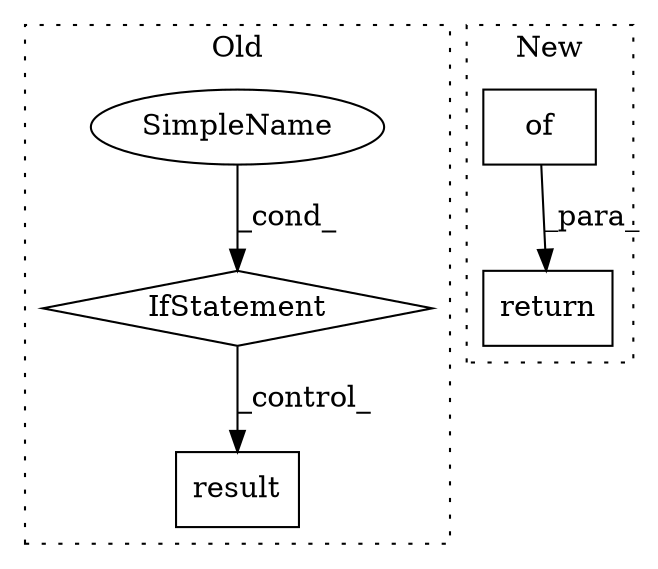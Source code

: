 digraph G {
subgraph cluster0 {
1 [label="result" a="32" s="16620" l="8" shape="box"];
3 [label="IfStatement" a="25" s="16686" l="28" shape="diamond"];
5 [label="SimpleName" a="42" s="16709" l="5" shape="ellipse"];
label = "Old";
style="dotted";
}
subgraph cluster1 {
2 [label="of" a="32" s="16631" l="4" shape="box"];
4 [label="return" a="41" s="16907" l="7" shape="box"];
label = "New";
style="dotted";
}
2 -> 4 [label="_para_"];
3 -> 1 [label="_control_"];
5 -> 3 [label="_cond_"];
}
